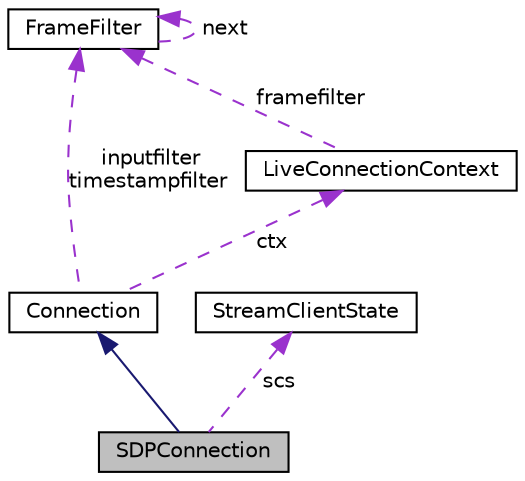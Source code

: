 digraph "SDPConnection"
{
  edge [fontname="Helvetica",fontsize="10",labelfontname="Helvetica",labelfontsize="10"];
  node [fontname="Helvetica",fontsize="10",shape=record];
  Node2 [label="SDPConnection",height=0.2,width=0.4,color="black", fillcolor="grey75", style="filled", fontcolor="black"];
  Node3 -> Node2 [dir="back",color="midnightblue",fontsize="10",style="solid",fontname="Helvetica"];
  Node3 [label="Connection",height=0.2,width=0.4,color="black", fillcolor="white", style="filled",URL="$classConnection.html",tooltip="A base class that unifies all kinds of connections (RTSP and SDP). "];
  Node4 -> Node3 [dir="back",color="darkorchid3",fontsize="10",style="dashed",label=" ctx" ,fontname="Helvetica"];
  Node4 [label="LiveConnectionContext",height=0.2,width=0.4,color="black", fillcolor="white", style="filled",URL="$structLiveConnectionContext.html",tooltip="Identifies a stream and encapsulates information about the type of connection the user is requesting ..."];
  Node5 -> Node4 [dir="back",color="darkorchid3",fontsize="10",style="dashed",label=" framefilter" ,fontname="Helvetica"];
  Node5 [label="FrameFilter",height=0.2,width=0.4,color="black", fillcolor="white", style="filled",URL="$classFrameFilter.html",tooltip="The mother class of all frame filters! FrameFilters are used to create \"filter chains\". "];
  Node5 -> Node5 [dir="back",color="darkorchid3",fontsize="10",style="dashed",label=" next" ,fontname="Helvetica"];
  Node5 -> Node3 [dir="back",color="darkorchid3",fontsize="10",style="dashed",label=" inputfilter\ntimestampfilter" ,fontname="Helvetica"];
  Node6 -> Node2 [dir="back",color="darkorchid3",fontsize="10",style="dashed",label=" scs" ,fontname="Helvetica"];
  Node6 [label="StreamClientState",height=0.2,width=0.4,color="black", fillcolor="white", style="filled",URL="$classStreamClientState.html",tooltip="Class to hold per-stream state that we maintain throughout each stream&#39;s lifetime. "];
}
